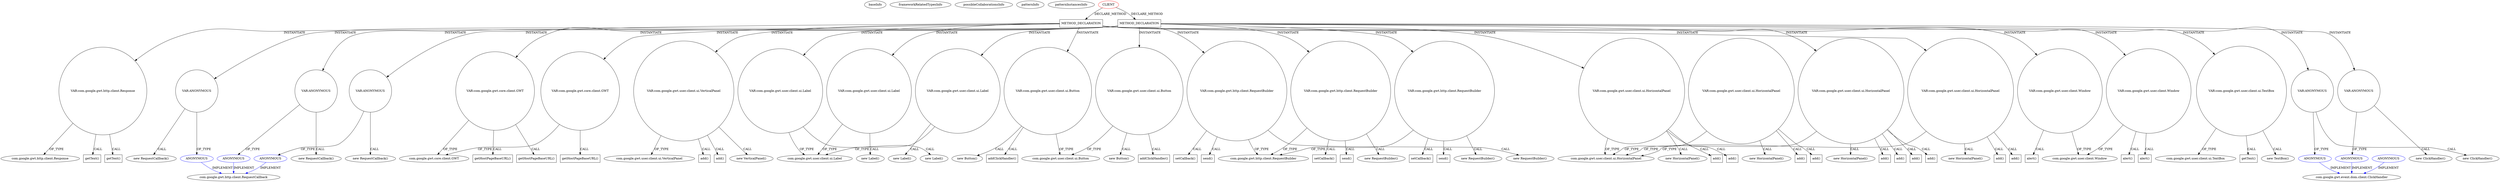 digraph {
baseInfo[graphId=354,category="pattern",isAnonymous=false,possibleRelation=false]
frameworkRelatedTypesInfo[]
possibleCollaborationsInfo[]
patternInfo[frequency=2.0,patternRootClient=0]
patternInstancesInfo[0="12010994-GLI-TP1~/12010994-GLI-TP1/GLI-TP1-master/src/main/java/fr/istic/m2gl/gli/client/gli.java~gli~1",1="12010994-GLI-TP1~/12010994-GLI-TP1/GLI-TP1-master/src/main/java/fr/istic/m2gl/gli/client/TableWidget.java~TableWidget~8"]
76[label="com.google.gwt.http.client.Response",vertexType="FRAMEWORK_CLASS_TYPE",isFrameworkType=false]
74[label="VAR:com.google.gwt.http.client.Response",vertexType="VARIABLE_EXPRESION",isFrameworkType=false,shape=circle]
75[label="getText()",vertexType="INSIDE_CALL",isFrameworkType=false,shape=box]
100[label="getText()",vertexType="INSIDE_CALL",isFrameworkType=false,shape=box]
35[label="METHOD_DECLARATION",vertexType="CLIENT_METHOD_DECLARATION",isFrameworkType=false,shape=box]
0[label="CLIENT",vertexType="ROOT_CLIENT_CLASS_DECLARATION",isFrameworkType=false,color=red]
71[label="VAR:ANONYMOUS",vertexType="VARIABLE_EXPRESION",isFrameworkType=false,shape=circle]
70[label="new RequestCallback()",vertexType="CONSTRUCTOR_CALL",isFrameworkType=false]
72[label="ANONYMOUS",vertexType="REFERENCE_ANONYMOUS_DECLARATION",isFrameworkType=false,color=blue]
96[label="VAR:ANONYMOUS",vertexType="VARIABLE_EXPRESION",isFrameworkType=false,shape=circle]
95[label="new RequestCallback()",vertexType="CONSTRUCTOR_CALL",isFrameworkType=false]
97[label="ANONYMOUS",vertexType="REFERENCE_ANONYMOUS_DECLARATION",isFrameworkType=false,color=blue]
63[label="VAR:com.google.gwt.core.client.GWT",vertexType="VARIABLE_EXPRESION",isFrameworkType=false,shape=circle]
64[label="getHostPageBaseURL()",vertexType="INSIDE_CALL",isFrameworkType=false,shape=box]
92[label="getHostPageBaseURL()",vertexType="INSIDE_CALL",isFrameworkType=false,shape=box]
65[label="com.google.gwt.core.client.GWT",vertexType="FRAMEWORK_CLASS_TYPE",isFrameworkType=false]
163[label="VAR:com.google.gwt.core.client.GWT",vertexType="VARIABLE_EXPRESION",isFrameworkType=false,shape=circle]
164[label="getHostPageBaseURL()",vertexType="INSIDE_CALL",isFrameworkType=false,shape=box]
113[label="METHOD_DECLARATION",vertexType="CLIENT_METHOD_DECLARATION",isFrameworkType=false,shape=box]
173[label="VAR:ANONYMOUS",vertexType="VARIABLE_EXPRESION",isFrameworkType=false,shape=circle]
172[label="new RequestCallback()",vertexType="CONSTRUCTOR_CALL",isFrameworkType=false]
174[label="ANONYMOUS",vertexType="REFERENCE_ANONYMOUS_DECLARATION",isFrameworkType=false,color=blue]
85[label="VAR:ANONYMOUS",vertexType="VARIABLE_EXPRESION",isFrameworkType=false,shape=circle]
86[label="ANONYMOUS",vertexType="REFERENCE_ANONYMOUS_DECLARATION",isFrameworkType=false,color=blue]
57[label="VAR:ANONYMOUS",vertexType="VARIABLE_EXPRESION",isFrameworkType=false,shape=circle]
58[label="ANONYMOUS",vertexType="REFERENCE_ANONYMOUS_DECLARATION",isFrameworkType=false,color=blue]
59[label="com.google.gwt.event.dom.client.ClickHandler",vertexType="FRAMEWORK_INTERFACE_TYPE",isFrameworkType=false]
154[label="ANONYMOUS",vertexType="REFERENCE_ANONYMOUS_DECLARATION",isFrameworkType=false,color=blue]
116[label="VAR:com.google.gwt.user.client.ui.VerticalPanel",vertexType="VARIABLE_EXPRESION",isFrameworkType=false,shape=circle]
56[label="new ClickHandler()",vertexType="CONSTRUCTOR_CALL",isFrameworkType=false]
84[label="new ClickHandler()",vertexType="CONSTRUCTOR_CALL",isFrameworkType=false]
138[label="VAR:com.google.gwt.user.client.ui.Label",vertexType="VARIABLE_EXPRESION",isFrameworkType=false,shape=circle]
51[label="com.google.gwt.user.client.ui.Label",vertexType="FRAMEWORK_CLASS_TYPE",isFrameworkType=false]
125[label="VAR:com.google.gwt.user.client.ui.Label",vertexType="VARIABLE_EXPRESION",isFrameworkType=false,shape=circle]
50[label="VAR:com.google.gwt.user.client.ui.Label",vertexType="VARIABLE_EXPRESION",isFrameworkType=false,shape=circle]
13[label="com.google.gwt.user.client.ui.VerticalPanel",vertexType="FRAMEWORK_CLASS_TYPE",isFrameworkType=false]
73[label="com.google.gwt.http.client.RequestCallback",vertexType="FRAMEWORK_INTERFACE_TYPE",isFrameworkType=false]
182[label="add()",vertexType="INSIDE_CALL",isFrameworkType=false,shape=box]
184[label="add()",vertexType="INSIDE_CALL",isFrameworkType=false,shape=box]
124[label="new Label()",vertexType="CONSTRUCTOR_CALL",isFrameworkType=false]
137[label="new Label()",vertexType="CONSTRUCTOR_CALL",isFrameworkType=false]
49[label="new Label()",vertexType="CONSTRUCTOR_CALL",isFrameworkType=false]
148[label="VAR:com.google.gwt.user.client.ui.Button",vertexType="VARIABLE_EXPRESION",isFrameworkType=false,shape=circle]
147[label="new Button()",vertexType="CONSTRUCTOR_CALL",isFrameworkType=false]
151[label="addClickHandler()",vertexType="INSIDE_CALL",isFrameworkType=false,shape=box]
44[label="VAR:com.google.gwt.user.client.ui.Button",vertexType="VARIABLE_EXPRESION",isFrameworkType=false,shape=circle]
43[label="new Button()",vertexType="CONSTRUCTOR_CALL",isFrameworkType=false]
83[label="addClickHandler()",vertexType="INSIDE_CALL",isFrameworkType=false,shape=box]
115[label="new VerticalPanel()",vertexType="CONSTRUCTOR_CALL",isFrameworkType=false]
42[label="com.google.gwt.user.client.ui.Button",vertexType="FRAMEWORK_CLASS_TYPE",isFrameworkType=false]
89[label="VAR:com.google.gwt.http.client.RequestBuilder",vertexType="VARIABLE_EXPRESION",isFrameworkType=false,shape=circle]
94[label="setCallback()",vertexType="INSIDE_CALL",isFrameworkType=false,shape=box]
104[label="send()",vertexType="INSIDE_CALL",isFrameworkType=false,shape=box]
161[label="VAR:com.google.gwt.http.client.RequestBuilder",vertexType="VARIABLE_EXPRESION",isFrameworkType=false,shape=circle]
171[label="setCallback()",vertexType="INSIDE_CALL",isFrameworkType=false,shape=box]
61[label="VAR:com.google.gwt.http.client.RequestBuilder",vertexType="VARIABLE_EXPRESION",isFrameworkType=false,shape=circle]
69[label="setCallback()",vertexType="INSIDE_CALL",isFrameworkType=false,shape=box]
135[label="VAR:com.google.gwt.user.client.ui.HorizontalPanel",vertexType="VARIABLE_EXPRESION",isFrameworkType=false,shape=circle]
10[label="com.google.gwt.user.client.ui.HorizontalPanel",vertexType="FRAMEWORK_CLASS_TYPE",isFrameworkType=false]
134[label="new HorizontalPanel()",vertexType="CONSTRUCTOR_CALL",isFrameworkType=false]
176[label="VAR:com.google.gwt.user.client.Window",vertexType="VARIABLE_EXPRESION",isFrameworkType=false,shape=circle]
77[label="VAR:com.google.gwt.user.client.Window",vertexType="VARIABLE_EXPRESION",isFrameworkType=false,shape=circle]
122[label="VAR:com.google.gwt.user.client.ui.HorizontalPanel",vertexType="VARIABLE_EXPRESION",isFrameworkType=false,shape=circle]
121[label="new HorizontalPanel()",vertexType="CONSTRUCTOR_CALL",isFrameworkType=false]
9[label="VAR:com.google.gwt.user.client.ui.HorizontalPanel",vertexType="VARIABLE_EXPRESION",isFrameworkType=false,shape=circle]
8[label="new HorizontalPanel()",vertexType="CONSTRUCTOR_CALL",isFrameworkType=false]
38[label="VAR:com.google.gwt.user.client.ui.HorizontalPanel",vertexType="VARIABLE_EXPRESION",isFrameworkType=false,shape=circle]
37[label="new HorizontalPanel()",vertexType="CONSTRUCTOR_CALL",isFrameworkType=false]
31[label="add()",vertexType="INSIDE_CALL",isFrameworkType=false,shape=box]
146[label="add()",vertexType="INSIDE_CALL",isFrameworkType=false,shape=box]
144[label="add()",vertexType="INSIDE_CALL",isFrameworkType=false,shape=box]
29[label="add()",vertexType="INSIDE_CALL",isFrameworkType=false,shape=box]
106[label="add()",vertexType="INSIDE_CALL",isFrameworkType=false,shape=box]
112[label="add()",vertexType="INSIDE_CALL",isFrameworkType=false,shape=box]
108[label="add()",vertexType="INSIDE_CALL",isFrameworkType=false,shape=box]
133[label="add()",vertexType="INSIDE_CALL",isFrameworkType=false,shape=box]
110[label="add()",vertexType="INSIDE_CALL",isFrameworkType=false,shape=box]
131[label="add()",vertexType="INSIDE_CALL",isFrameworkType=false,shape=box]
81[label="send()",vertexType="INSIDE_CALL",isFrameworkType=false,shape=box]
180[label="send()",vertexType="INSIDE_CALL",isFrameworkType=false,shape=box]
78[label="alert()",vertexType="INSIDE_CALL",isFrameworkType=false,shape=box]
177[label="alert()",vertexType="INSIDE_CALL",isFrameworkType=false,shape=box]
102[label="alert()",vertexType="INSIDE_CALL",isFrameworkType=false,shape=box]
62[label="com.google.gwt.http.client.RequestBuilder",vertexType="FRAMEWORK_CLASS_TYPE",isFrameworkType=false]
79[label="com.google.gwt.user.client.Window",vertexType="FRAMEWORK_CLASS_TYPE",isFrameworkType=false]
128[label="VAR:com.google.gwt.user.client.ui.TextBox",vertexType="VARIABLE_EXPRESION",isFrameworkType=false,shape=circle]
48[label="com.google.gwt.user.client.ui.TextBox",vertexType="FRAMEWORK_CLASS_TYPE",isFrameworkType=false]
159[label="getText()",vertexType="INSIDE_CALL",isFrameworkType=false,shape=box]
127[label="new TextBox()",vertexType="CONSTRUCTOR_CALL",isFrameworkType=false]
60[label="new RequestBuilder()",vertexType="CONSTRUCTOR_CALL",isFrameworkType=false]
88[label="new RequestBuilder()",vertexType="CONSTRUCTOR_CALL",isFrameworkType=false]
160[label="new RequestBuilder()",vertexType="CONSTRUCTOR_CALL",isFrameworkType=false]
173->174[label="OF_TYPE"]
50->49[label="CALL"]
174->73[label="IMPLEMENT",color=blue]
35->74[label="INSTANTIATE"]
113->176[label="INSTANTIATE"]
122->121[label="CALL"]
61->69[label="CALL"]
57->58[label="OF_TYPE"]
135->144[label="CALL"]
35->96[label="INSTANTIATE"]
9->31[label="CALL"]
113->125[label="INSTANTIATE"]
161->160[label="CALL"]
35->38[label="INSTANTIATE"]
63->64[label="CALL"]
135->10[label="OF_TYPE"]
71->72[label="OF_TYPE"]
122->133[label="CALL"]
85->86[label="OF_TYPE"]
113->135[label="INSTANTIATE"]
138->137[label="CALL"]
35->63[label="INSTANTIATE"]
96->97[label="OF_TYPE"]
35->50[label="INSTANTIATE"]
113->161[label="INSTANTIATE"]
71->70[label="CALL"]
128->127[label="CALL"]
77->79[label="OF_TYPE"]
173->172[label="CALL"]
38->112[label="CALL"]
77->102[label="CALL"]
35->61[label="INSTANTIATE"]
72->73[label="IMPLEMENT",color=blue]
154->59[label="IMPLEMENT",color=blue]
38->108[label="CALL"]
116->184[label="CALL"]
89->62[label="OF_TYPE"]
122->10[label="OF_TYPE"]
138->51[label="OF_TYPE"]
97->73[label="IMPLEMENT",color=blue]
113->163[label="INSTANTIATE"]
9->10[label="OF_TYPE"]
89->104[label="CALL"]
86->59[label="IMPLEMENT",color=blue]
113->128[label="INSTANTIATE"]
50->51[label="OF_TYPE"]
113->173[label="INSTANTIATE"]
122->131[label="CALL"]
74->100[label="CALL"]
135->134[label="CALL"]
148->151[label="CALL"]
128->159[label="CALL"]
61->81[label="CALL"]
0->35[label="DECLARE_METHOD"]
163->65[label="OF_TYPE"]
77->78[label="CALL"]
128->48[label="OF_TYPE"]
63->92[label="CALL"]
135->146[label="CALL"]
35->44[label="INSTANTIATE"]
44->83[label="CALL"]
148->147[label="CALL"]
38->10[label="OF_TYPE"]
38->106[label="CALL"]
113->138[label="INSTANTIATE"]
35->57[label="INSTANTIATE"]
89->88[label="CALL"]
58->59[label="IMPLEMENT",color=blue]
176->177[label="CALL"]
163->164[label="CALL"]
61->60[label="CALL"]
176->79[label="OF_TYPE"]
89->94[label="CALL"]
113->116[label="INSTANTIATE"]
35->89[label="INSTANTIATE"]
116->115[label="CALL"]
0->113[label="DECLARE_METHOD"]
74->76[label="OF_TYPE"]
161->180[label="CALL"]
38->110[label="CALL"]
61->62[label="OF_TYPE"]
113->122[label="INSTANTIATE"]
44->43[label="CALL"]
44->42[label="OF_TYPE"]
125->51[label="OF_TYPE"]
38->37[label="CALL"]
57->56[label="CALL"]
35->77[label="INSTANTIATE"]
161->171[label="CALL"]
9->29[label="CALL"]
125->124[label="CALL"]
148->42[label="OF_TYPE"]
116->182[label="CALL"]
161->62[label="OF_TYPE"]
35->85[label="INSTANTIATE"]
85->84[label="CALL"]
116->13[label="OF_TYPE"]
9->8[label="CALL"]
35->71[label="INSTANTIATE"]
96->95[label="CALL"]
113->148[label="INSTANTIATE"]
63->65[label="OF_TYPE"]
74->75[label="CALL"]
}
